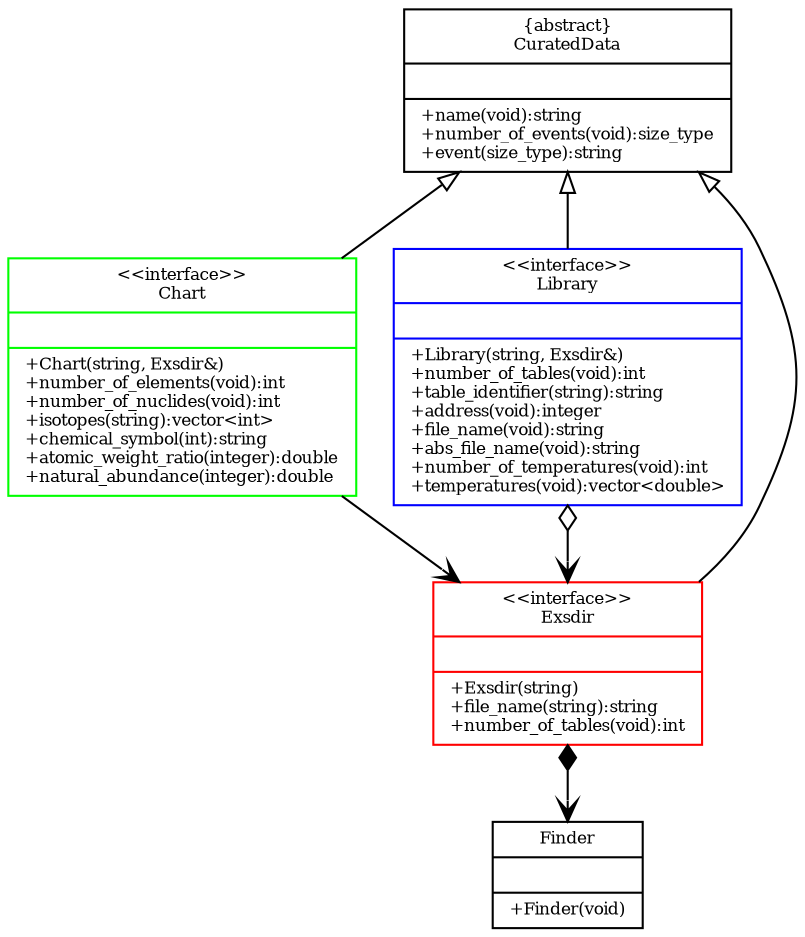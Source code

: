 digraph ndatk {
        center=1;
        ratio=fill
        fontsize=8
        node[fontsize=8,shape="record"];
        edge[fontsize=8]

        CuratedData[label="{\{abstract\}\nCuratedData||+name(void):string\l"+
                          "+number_of_events(void):size_type\l"+
                          "+event(size_type):string\l}"];
        Chart[label="{\<\<interface\>\>\nChart||+Chart(string, Exsdir&)\l"+
                    "+number_of_elements(void):int\l"+
                    "+number_of_nuclides(void):int\l"+
                    "+isotopes(string):vector\<int\>\l"+
                    "+chemical_symbol(int):string\l"+
                    "+atomic_weight_ratio(integer):double\l"+
                    "+natural_abundance(integer):double\l}",color=green];
        Library[label="{\<\<interface\>\>\nLibrary||+Library(string, Exsdir&)\l"+
                      "+number_of_tables(void):int\l"+
                      "+table_identifier(string):string\l"+
                      "+address(void):integer\l"+
                      "+file_name(void):string\l"+
                      "+abs_file_name(void):string\l"+
                      "+number_of_temperatures(void):int\l"+
                      "+temperatures(void):vector\<double\>\l}",color=blue];
        Exsdir[label="{\<\<interface\>\>\nExsdir||+Exsdir(string)\l"+
                     "+file_name(string):string\l"+
                     "+number_of_tables(void):int\l}",color=red];
        Finder[label="{Finder||+Finder(void)\l}"];

        Library -> Exsdir[dir=both, arrowhead=open, arrowtail=odiamond];
        Chart -> Exsdir[arrowhead=open];
        edge[arrowhead=empty];
        Chart -> CuratedData;
        Exsdir -> CuratedData;
        Library -> CuratedData;
        Exsdir -> Finder[dir=both, arrowhead=open, arrowtail=diamond];

        {rank=min; CuratedData}
        {rank=same; Library; Chart}
        {rank=max; Finder}
}

